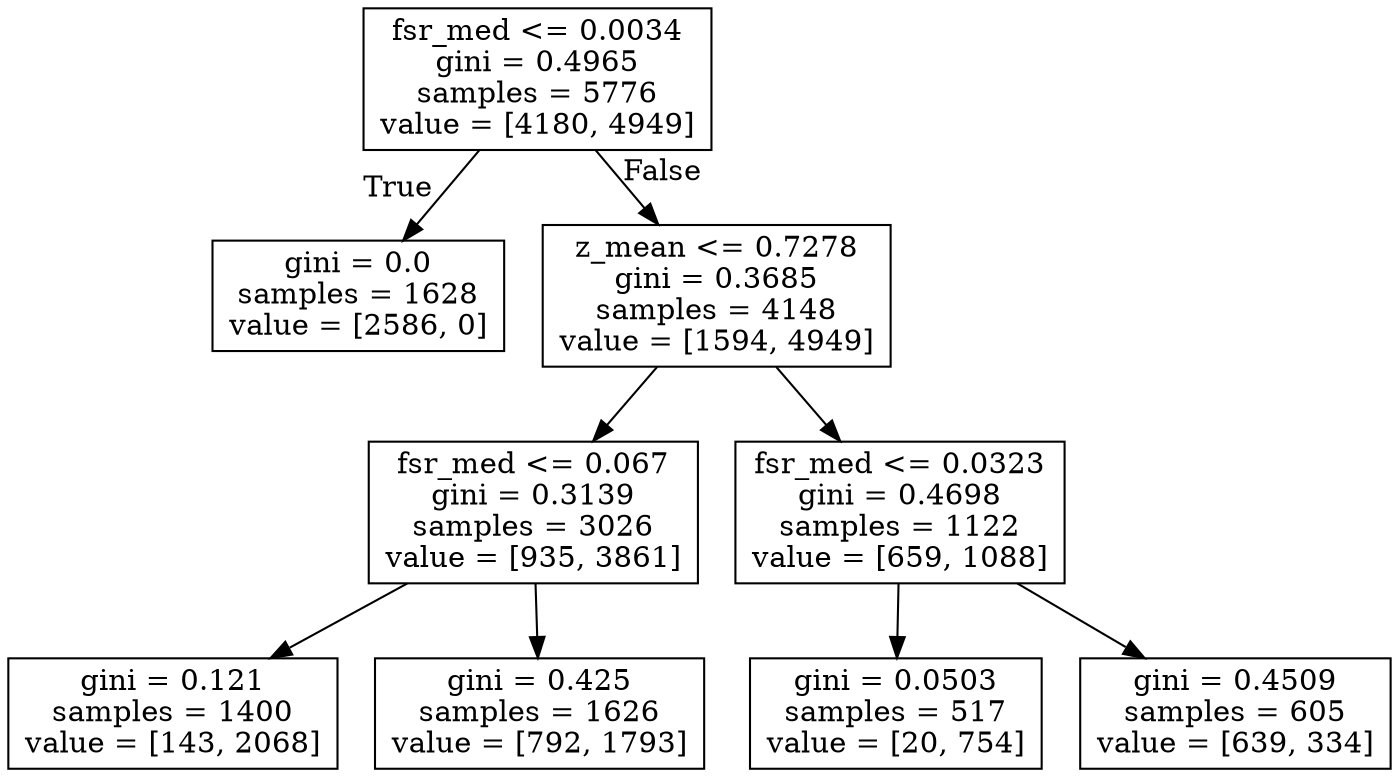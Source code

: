 digraph Tree {
node [shape=box] ;
0 [label="fsr_med <= 0.0034\ngini = 0.4965\nsamples = 5776\nvalue = [4180, 4949]"] ;
1 [label="gini = 0.0\nsamples = 1628\nvalue = [2586, 0]"] ;
0 -> 1 [labeldistance=2.5, labelangle=45, headlabel="True"] ;
2 [label="z_mean <= 0.7278\ngini = 0.3685\nsamples = 4148\nvalue = [1594, 4949]"] ;
0 -> 2 [labeldistance=2.5, labelangle=-45, headlabel="False"] ;
3 [label="fsr_med <= 0.067\ngini = 0.3139\nsamples = 3026\nvalue = [935, 3861]"] ;
2 -> 3 ;
4 [label="gini = 0.121\nsamples = 1400\nvalue = [143, 2068]"] ;
3 -> 4 ;
5 [label="gini = 0.425\nsamples = 1626\nvalue = [792, 1793]"] ;
3 -> 5 ;
6 [label="fsr_med <= 0.0323\ngini = 0.4698\nsamples = 1122\nvalue = [659, 1088]"] ;
2 -> 6 ;
7 [label="gini = 0.0503\nsamples = 517\nvalue = [20, 754]"] ;
6 -> 7 ;
8 [label="gini = 0.4509\nsamples = 605\nvalue = [639, 334]"] ;
6 -> 8 ;
}